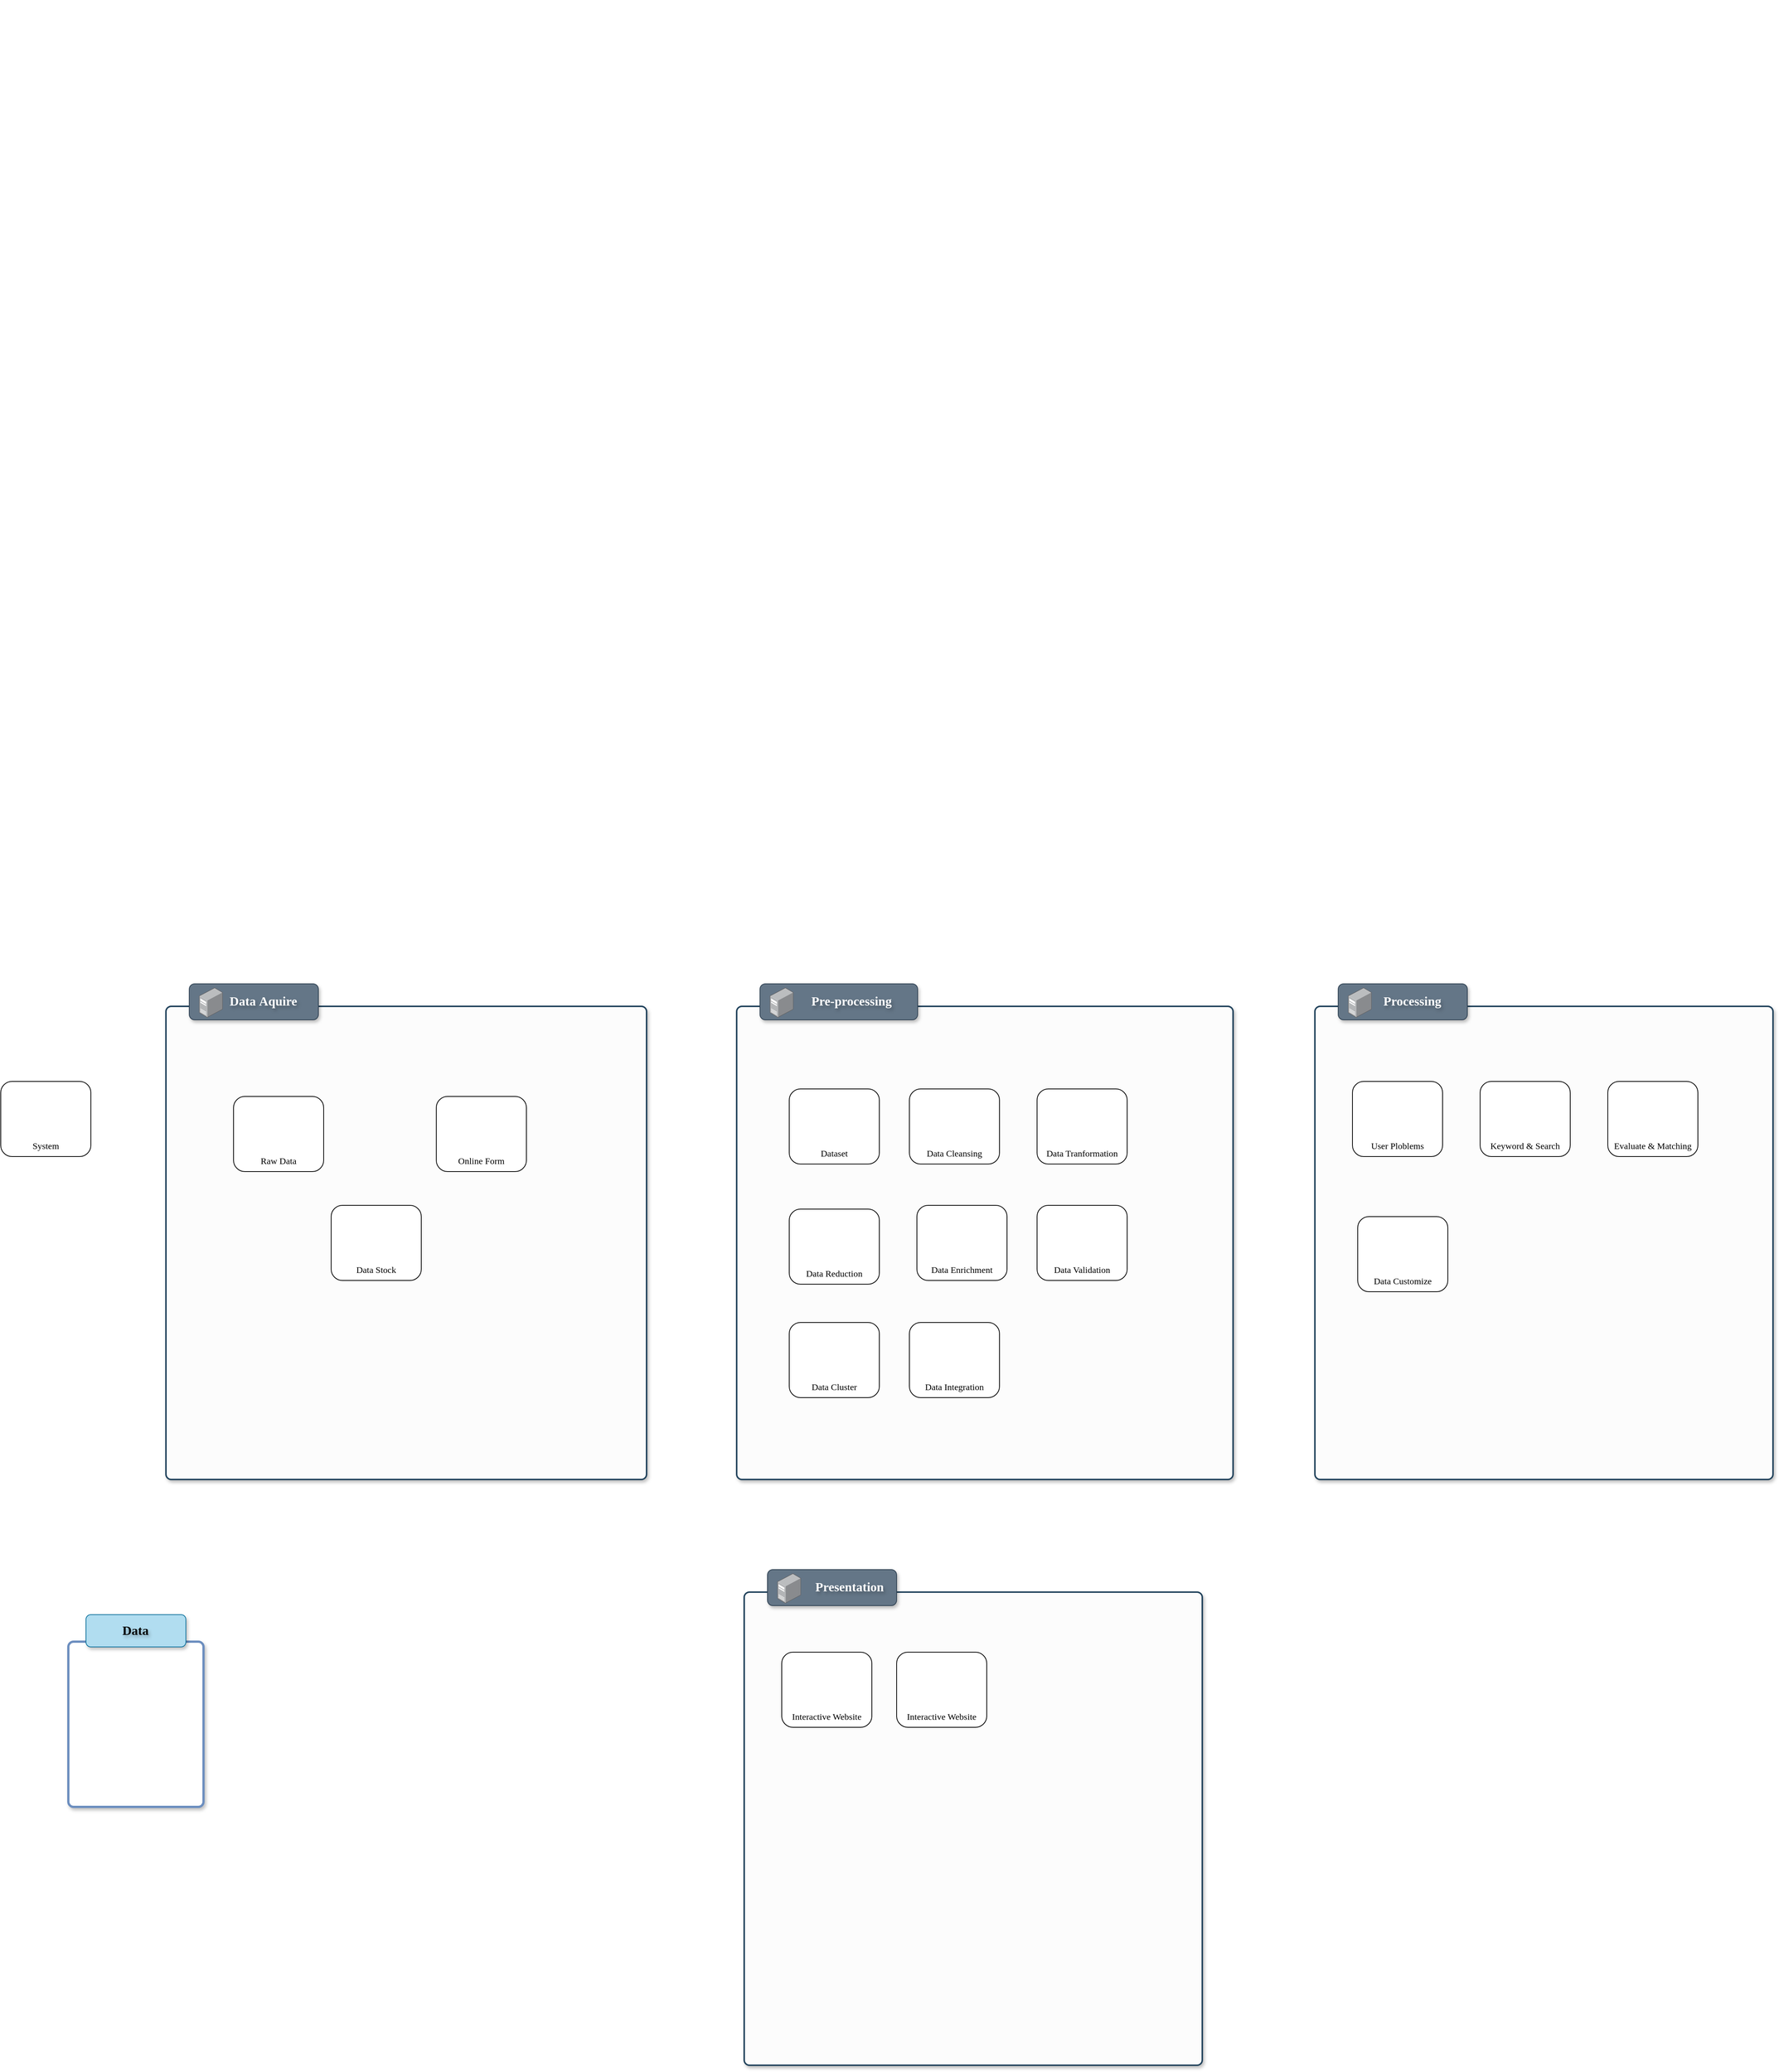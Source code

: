 <mxfile version="24.7.15">
  <diagram name="Page-1" id="xaBScqVrZRNOG_s1V2p9">
    <mxGraphModel dx="925" dy="-1843" grid="1" gridSize="10" guides="1" tooltips="1" connect="1" arrows="1" fold="1" page="1" pageScale="1" pageWidth="827" pageHeight="1169" math="0" shadow="0">
      <root>
        <mxCell id="0" />
        <mxCell id="1" parent="0" />
        <mxCell id="43QZVn4vfsfI2NEGmepG-2" value="" style="shape=image;verticalLabelPosition=bottom;labelBackgroundColor=default;verticalAlign=top;aspect=fixed;imageAspect=0;image=https://images.clickittech.com/2020/wp-content/uploads/2022/03/10172917/Diagram-56-scaled.jpg;" parent="1" vertex="1">
          <mxGeometry x="420" y="3450" width="1200" height="821" as="geometry" />
        </mxCell>
        <mxCell id="IYAlEV4HdCrfrUGSwek0-1" value="System" style="rounded=1;whiteSpace=wrap;html=1;fontFamily=Chakra Petch;fontSource=https%3A%2F%2Ffonts.googleapis.com%2Fcss%3Ffamily%3DChakra%2BPetch;verticalAlign=bottom;spacingBottom=5;" parent="1" vertex="1">
          <mxGeometry x="30" y="4890" width="120" height="100" as="geometry" />
        </mxCell>
        <mxCell id="IYAlEV4HdCrfrUGSwek0-4" value="" style="rounded=1;whiteSpace=wrap;html=1;absoluteArcSize=1;arcSize=14;strokeWidth=2;strokeColor=#23445d;shadow=1;textShadow=1;movable=1;resizable=1;rotatable=1;deletable=1;editable=1;locked=0;connectable=1;fillColor=#FCFCFC;" parent="1" vertex="1">
          <mxGeometry x="1010" y="4790" width="661" height="630" as="geometry" />
        </mxCell>
        <mxCell id="IYAlEV4HdCrfrUGSwek0-5" value="" style="group;fontFamily=Chakra Petch;fontSource=https%3A%2F%2Ffonts.googleapis.com%2Fcss%3Ffamily%3DChakra%2BPetch;" parent="1" vertex="1" connectable="0">
          <mxGeometry x="1041" y="4760" width="250" height="48" as="geometry" />
        </mxCell>
        <mxCell id="IYAlEV4HdCrfrUGSwek0-6" value="&lt;span style=&quot;font-size: 17px;&quot;&gt;&lt;b&gt;&amp;nbsp; &amp;nbsp; &amp;nbsp; &amp;nbsp; Pre-processing&lt;/b&gt;&lt;/span&gt;" style="rounded=1;whiteSpace=wrap;html=1;fillColor=#647687;strokeColor=#314354;glass=0;shadow=1;textShadow=1;fontColor=#ffffff;fontFamily=Chakra Petch;fontSource=https%3A%2F%2Ffonts.googleapis.com%2Fcss%3Ffamily%3DChakra%2BPetch;" parent="IYAlEV4HdCrfrUGSwek0-5" vertex="1">
          <mxGeometry width="210" height="48" as="geometry" />
        </mxCell>
        <mxCell id="IYAlEV4HdCrfrUGSwek0-7" value="" style="image;points=[];aspect=fixed;html=1;align=center;shadow=0;dashed=0;image=img/lib/allied_telesis/computer_and_terminals/Server_Desktop.svg;" parent="IYAlEV4HdCrfrUGSwek0-5" vertex="1">
          <mxGeometry x="13.08" y="4.94" width="31.6" height="40.06" as="geometry" />
        </mxCell>
        <mxCell id="IYAlEV4HdCrfrUGSwek0-8" value="" style="rounded=1;whiteSpace=wrap;html=1;absoluteArcSize=1;arcSize=14;strokeWidth=2;strokeColor=#23445d;shadow=1;textShadow=1;movable=1;resizable=1;rotatable=1;deletable=1;editable=1;locked=0;connectable=1;fillColor=#FCFCFC;" parent="1" vertex="1">
          <mxGeometry x="1780" y="4790" width="610" height="630" as="geometry" />
        </mxCell>
        <mxCell id="IYAlEV4HdCrfrUGSwek0-9" value="" style="group;fontFamily=Chakra Petch;fontSource=https%3A%2F%2Ffonts.googleapis.com%2Fcss%3Ffamily%3DChakra%2BPetch;" parent="1" vertex="1" connectable="0">
          <mxGeometry x="1811" y="4760" width="172.0" height="48" as="geometry" />
        </mxCell>
        <mxCell id="IYAlEV4HdCrfrUGSwek0-10" value="&lt;span style=&quot;font-size: 17px;&quot;&gt;&lt;b&gt;&amp;nbsp; &amp;nbsp; &amp;nbsp; Processing&lt;/b&gt;&lt;/span&gt;" style="rounded=1;whiteSpace=wrap;html=1;fillColor=#647687;strokeColor=#314354;glass=0;shadow=1;textShadow=1;fontColor=#ffffff;fontFamily=Chakra Petch;fontSource=https%3A%2F%2Ffonts.googleapis.com%2Fcss%3Ffamily%3DChakra%2BPetch;" parent="IYAlEV4HdCrfrUGSwek0-9" vertex="1">
          <mxGeometry width="172" height="48" as="geometry" />
        </mxCell>
        <mxCell id="IYAlEV4HdCrfrUGSwek0-11" value="" style="image;points=[];aspect=fixed;html=1;align=center;shadow=0;dashed=0;image=img/lib/allied_telesis/computer_and_terminals/Server_Desktop.svg;" parent="IYAlEV4HdCrfrUGSwek0-9" vertex="1">
          <mxGeometry x="13.08" y="4.94" width="31.6" height="40.06" as="geometry" />
        </mxCell>
        <mxCell id="IYAlEV4HdCrfrUGSwek0-17" value="" style="rounded=1;whiteSpace=wrap;html=1;absoluteArcSize=1;arcSize=14;strokeWidth=3;strokeColor=#6C8EBF;shadow=1;textShadow=1;" parent="1" vertex="1">
          <mxGeometry x="120" y="5636" width="180" height="220" as="geometry" />
        </mxCell>
        <mxCell id="IYAlEV4HdCrfrUGSwek0-20" value="Data" style="rounded=1;whiteSpace=wrap;html=1;fillColor=#b1ddf0;strokeColor=#10739e;glass=0;shadow=1;textShadow=1;fontSize=17;fontFamily=Chakra Petch;fontSource=https%3A%2F%2Ffonts.googleapis.com%2Fcss%3Ffamily%3DChakra%2BPetch;fontStyle=1" parent="1" vertex="1">
          <mxGeometry x="143.46" y="5600" width="133.08" height="43" as="geometry" />
        </mxCell>
        <mxCell id="IYAlEV4HdCrfrUGSwek0-24" value="Dataset" style="rounded=1;whiteSpace=wrap;html=1;fontFamily=Chakra Petch;fontSource=https%3A%2F%2Ffonts.googleapis.com%2Fcss%3Ffamily%3DChakra%2BPetch;verticalAlign=bottom;spacingBottom=5;" parent="1" vertex="1">
          <mxGeometry x="1080" y="4900" width="120" height="100" as="geometry" />
        </mxCell>
        <mxCell id="IYAlEV4HdCrfrUGSwek0-25" value="Data Cleans&lt;span style=&quot;background-color: initial;&quot;&gt;ing&lt;/span&gt;" style="rounded=1;whiteSpace=wrap;html=1;fontFamily=Chakra Petch;fontSource=https%3A%2F%2Ffonts.googleapis.com%2Fcss%3Ffamily%3DChakra%2BPetch;verticalAlign=bottom;spacingBottom=5;" parent="1" vertex="1">
          <mxGeometry x="1240" y="4900" width="120" height="100" as="geometry" />
        </mxCell>
        <mxCell id="IYAlEV4HdCrfrUGSwek0-26" value="Data Tranformation" style="rounded=1;whiteSpace=wrap;html=1;fontFamily=Chakra Petch;fontSource=https%3A%2F%2Ffonts.googleapis.com%2Fcss%3Ffamily%3DChakra%2BPetch;verticalAlign=bottom;spacingBottom=5;" parent="1" vertex="1">
          <mxGeometry x="1410" y="4900" width="120" height="100" as="geometry" />
        </mxCell>
        <mxCell id="IYAlEV4HdCrfrUGSwek0-27" value="Data Integration" style="rounded=1;whiteSpace=wrap;html=1;fontFamily=Chakra Petch;fontSource=https%3A%2F%2Ffonts.googleapis.com%2Fcss%3Ffamily%3DChakra%2BPetch;verticalAlign=bottom;spacingBottom=5;" parent="1" vertex="1">
          <mxGeometry x="1240" y="5211" width="120" height="100" as="geometry" />
        </mxCell>
        <mxCell id="IYAlEV4HdCrfrUGSwek0-28" value="Data Enrichment" style="rounded=1;whiteSpace=wrap;html=1;fontFamily=Chakra Petch;fontSource=https%3A%2F%2Ffonts.googleapis.com%2Fcss%3Ffamily%3DChakra%2BPetch;verticalAlign=bottom;spacingBottom=5;" parent="1" vertex="1">
          <mxGeometry x="1250" y="5055" width="120" height="100" as="geometry" />
        </mxCell>
        <mxCell id="IYAlEV4HdCrfrUGSwek0-29" value="Data Validation" style="rounded=1;whiteSpace=wrap;html=1;fontFamily=Chakra Petch;fontSource=https%3A%2F%2Ffonts.googleapis.com%2Fcss%3Ffamily%3DChakra%2BPetch;verticalAlign=bottom;spacingBottom=5;" parent="1" vertex="1">
          <mxGeometry x="1410" y="5055" width="120" height="100" as="geometry" />
        </mxCell>
        <mxCell id="IYAlEV4HdCrfrUGSwek0-30" value="Data Reduction" style="rounded=1;whiteSpace=wrap;html=1;fontFamily=Chakra Petch;fontSource=https%3A%2F%2Ffonts.googleapis.com%2Fcss%3Ffamily%3DChakra%2BPetch;verticalAlign=bottom;spacingBottom=5;" parent="1" vertex="1">
          <mxGeometry x="1080" y="5060" width="120" height="100" as="geometry" />
        </mxCell>
        <mxCell id="IYAlEV4HdCrfrUGSwek0-32" value="`" style="rounded=1;whiteSpace=wrap;html=1;absoluteArcSize=1;arcSize=14;strokeWidth=2;strokeColor=#23445d;shadow=1;textShadow=1;movable=1;resizable=1;rotatable=1;deletable=1;editable=1;locked=0;connectable=1;fillColor=#FCFCFC;" parent="1" vertex="1">
          <mxGeometry x="250" y="4790" width="640" height="630" as="geometry" />
        </mxCell>
        <mxCell id="IYAlEV4HdCrfrUGSwek0-33" value="" style="group;fontFamily=Chakra Petch;fontSource=https%3A%2F%2Ffonts.googleapis.com%2Fcss%3Ffamily%3DChakra%2BPetch;" parent="1" vertex="1" connectable="0">
          <mxGeometry x="281" y="4760" width="172.0" height="48" as="geometry" />
        </mxCell>
        <mxCell id="IYAlEV4HdCrfrUGSwek0-34" value="&lt;span style=&quot;font-size: 17px;&quot;&gt;&lt;b&gt;&amp;nbsp; &amp;nbsp; &amp;nbsp; Data&amp;nbsp;&lt;/b&gt;&lt;/span&gt;&lt;b style=&quot;font-size: 17px;&quot;&gt;Aquire&lt;/b&gt;" style="rounded=1;whiteSpace=wrap;html=1;fillColor=#647687;strokeColor=#314354;glass=0;shadow=1;textShadow=1;fontColor=#ffffff;fontFamily=Chakra Petch;fontSource=https%3A%2F%2Ffonts.googleapis.com%2Fcss%3Ffamily%3DChakra%2BPetch;" parent="IYAlEV4HdCrfrUGSwek0-33" vertex="1">
          <mxGeometry width="172" height="48" as="geometry" />
        </mxCell>
        <mxCell id="IYAlEV4HdCrfrUGSwek0-35" value="" style="image;points=[];aspect=fixed;html=1;align=center;shadow=0;dashed=0;image=img/lib/allied_telesis/computer_and_terminals/Server_Desktop.svg;" parent="IYAlEV4HdCrfrUGSwek0-33" vertex="1">
          <mxGeometry x="13.08" y="4.94" width="31.6" height="40.06" as="geometry" />
        </mxCell>
        <mxCell id="IYAlEV4HdCrfrUGSwek0-36" value="Raw Data" style="rounded=1;whiteSpace=wrap;html=1;fontFamily=Chakra Petch;fontSource=https%3A%2F%2Ffonts.googleapis.com%2Fcss%3Ffamily%3DChakra%2BPetch;verticalAlign=bottom;spacingBottom=5;" parent="1" vertex="1">
          <mxGeometry x="340" y="4910" width="120" height="100" as="geometry" />
        </mxCell>
        <mxCell id="IYAlEV4HdCrfrUGSwek0-37" value="Online Form" style="rounded=1;whiteSpace=wrap;html=1;fontFamily=Chakra Petch;fontSource=https%3A%2F%2Ffonts.googleapis.com%2Fcss%3Ffamily%3DChakra%2BPetch;verticalAlign=bottom;spacingBottom=5;" parent="1" vertex="1">
          <mxGeometry x="610" y="4910" width="120" height="100" as="geometry" />
        </mxCell>
        <mxCell id="IYAlEV4HdCrfrUGSwek0-38" value="Data Stock" style="rounded=1;whiteSpace=wrap;html=1;fontFamily=Chakra Petch;fontSource=https%3A%2F%2Ffonts.googleapis.com%2Fcss%3Ffamily%3DChakra%2BPetch;verticalAlign=bottom;spacingBottom=5;" parent="1" vertex="1">
          <mxGeometry x="470" y="5055" width="120" height="100" as="geometry" />
        </mxCell>
        <mxCell id="zx_7Ppx-CcEC-WtG45oS-1" value="" style="rounded=1;whiteSpace=wrap;html=1;absoluteArcSize=1;arcSize=14;strokeWidth=2;strokeColor=#23445d;shadow=1;textShadow=1;movable=1;resizable=1;rotatable=1;deletable=1;editable=1;locked=0;connectable=1;fillColor=#FCFCFC;" vertex="1" parent="1">
          <mxGeometry x="1020" y="5570" width="610" height="630" as="geometry" />
        </mxCell>
        <mxCell id="zx_7Ppx-CcEC-WtG45oS-2" value="" style="group;fontFamily=Chakra Petch;fontSource=https%3A%2F%2Ffonts.googleapis.com%2Fcss%3Ffamily%3DChakra%2BPetch;" vertex="1" connectable="0" parent="1">
          <mxGeometry x="1051" y="5540" width="172.0" height="48" as="geometry" />
        </mxCell>
        <mxCell id="zx_7Ppx-CcEC-WtG45oS-3" value="&lt;span style=&quot;font-size: 17px;&quot;&gt;&lt;b&gt;&amp;nbsp; &amp;nbsp; &amp;nbsp; &amp;nbsp; &amp;nbsp; &amp;nbsp;Presentation&lt;/b&gt;&lt;/span&gt;" style="rounded=1;whiteSpace=wrap;html=1;fillColor=#647687;strokeColor=#314354;glass=0;shadow=1;textShadow=1;fontColor=#ffffff;fontFamily=Chakra Petch;fontSource=https%3A%2F%2Ffonts.googleapis.com%2Fcss%3Ffamily%3DChakra%2BPetch;" vertex="1" parent="zx_7Ppx-CcEC-WtG45oS-2">
          <mxGeometry width="172" height="48" as="geometry" />
        </mxCell>
        <mxCell id="zx_7Ppx-CcEC-WtG45oS-4" value="" style="image;points=[];aspect=fixed;html=1;align=center;shadow=0;dashed=0;image=img/lib/allied_telesis/computer_and_terminals/Server_Desktop.svg;" vertex="1" parent="zx_7Ppx-CcEC-WtG45oS-2">
          <mxGeometry x="13.08" y="4.94" width="31.6" height="40.06" as="geometry" />
        </mxCell>
        <mxCell id="zx_7Ppx-CcEC-WtG45oS-5" value="User Ploblems" style="rounded=1;whiteSpace=wrap;html=1;fontFamily=Chakra Petch;fontSource=https%3A%2F%2Ffonts.googleapis.com%2Fcss%3Ffamily%3DChakra%2BPetch;verticalAlign=bottom;spacingBottom=5;" vertex="1" parent="1">
          <mxGeometry x="1830" y="4890" width="120" height="100" as="geometry" />
        </mxCell>
        <mxCell id="zx_7Ppx-CcEC-WtG45oS-6" value="Keyword &amp;amp; Search" style="rounded=1;whiteSpace=wrap;html=1;fontFamily=Chakra Petch;fontSource=https%3A%2F%2Ffonts.googleapis.com%2Fcss%3Ffamily%3DChakra%2BPetch;verticalAlign=bottom;spacingBottom=5;" vertex="1" parent="1">
          <mxGeometry x="2000" y="4890" width="120" height="100" as="geometry" />
        </mxCell>
        <mxCell id="zx_7Ppx-CcEC-WtG45oS-7" value="Evaluate &amp;amp; Matching" style="rounded=1;whiteSpace=wrap;html=1;fontFamily=Chakra Petch;fontSource=https%3A%2F%2Ffonts.googleapis.com%2Fcss%3Ffamily%3DChakra%2BPetch;verticalAlign=bottom;spacingBottom=5;" vertex="1" parent="1">
          <mxGeometry x="2170" y="4890" width="120" height="100" as="geometry" />
        </mxCell>
        <mxCell id="zx_7Ppx-CcEC-WtG45oS-8" value="Data Customize" style="rounded=1;whiteSpace=wrap;html=1;fontFamily=Chakra Petch;fontSource=https%3A%2F%2Ffonts.googleapis.com%2Fcss%3Ffamily%3DChakra%2BPetch;verticalAlign=bottom;spacingBottom=5;" vertex="1" parent="1">
          <mxGeometry x="1837" y="5070" width="120" height="100" as="geometry" />
        </mxCell>
        <mxCell id="zx_7Ppx-CcEC-WtG45oS-10" value="Interactive Website" style="rounded=1;whiteSpace=wrap;html=1;fontFamily=Chakra Petch;fontSource=https%3A%2F%2Ffonts.googleapis.com%2Fcss%3Ffamily%3DChakra%2BPetch;verticalAlign=bottom;spacingBottom=5;" vertex="1" parent="1">
          <mxGeometry x="1070" y="5650" width="120" height="100" as="geometry" />
        </mxCell>
        <mxCell id="zx_7Ppx-CcEC-WtG45oS-11" value="Interactive Website" style="rounded=1;whiteSpace=wrap;html=1;fontFamily=Chakra Petch;fontSource=https%3A%2F%2Ffonts.googleapis.com%2Fcss%3Ffamily%3DChakra%2BPetch;verticalAlign=bottom;spacingBottom=5;" vertex="1" parent="1">
          <mxGeometry x="1223" y="5650" width="120" height="100" as="geometry" />
        </mxCell>
        <mxCell id="zx_7Ppx-CcEC-WtG45oS-12" value="Data Cluster" style="rounded=1;whiteSpace=wrap;html=1;fontFamily=Chakra Petch;fontSource=https%3A%2F%2Ffonts.googleapis.com%2Fcss%3Ffamily%3DChakra%2BPetch;verticalAlign=bottom;spacingBottom=5;" vertex="1" parent="1">
          <mxGeometry x="1080" y="5211" width="120" height="100" as="geometry" />
        </mxCell>
      </root>
    </mxGraphModel>
  </diagram>
</mxfile>
